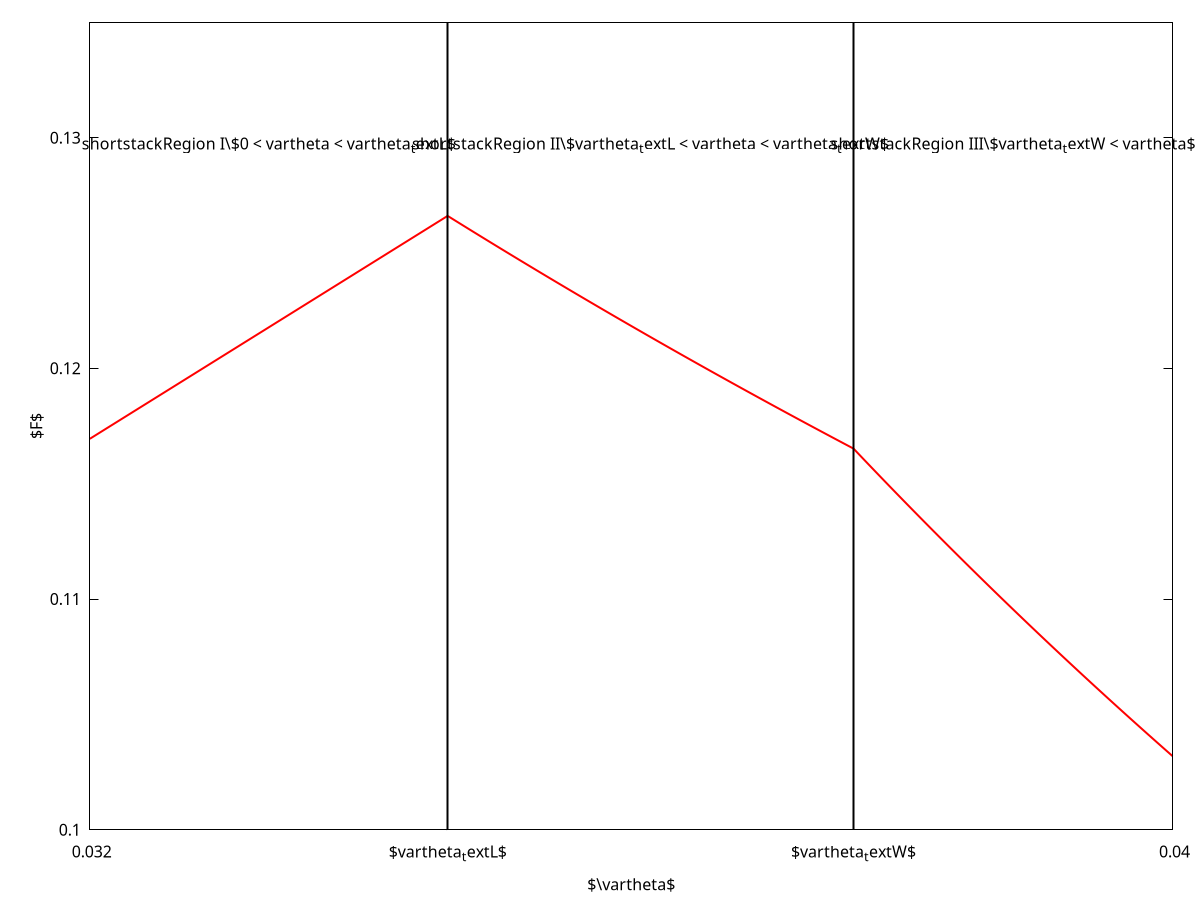 set encoding utf8
reset

# set terminal qt enhanced
set terminal epslatex color dashed size 13cm,7cm header "\\sffamily\\sansmath"
set output 'F.tex'

W_s = 50.e-6
L_s = 6.9e-3 / 1.1
Omega_s = 2. * pi * (1. - cos(atan(1. / 10.5)))
M = 4. * 25.4 / 13.
lambda_0 = 257.2e-9
d = 0.9e-3
n_water257 = 1.3598
lambda = lambda_0 / n_water257

theta_min = 0.032
theta_max = 0.040
F_min = 0.1
F_max = 0.135
#theta_min = 0.015
#theta_max = 0.045
#F_min = 0.1
#F_max = 0.3

omega_0(theta) = 2 * lambda / (pi * theta)
b(theta) = 8 * lambda / (pi * theta**2)
W_e(theta) = 2 * omega_0(theta)
L_e(theta) = 2 * b(theta)

A = 10 # absorbance na 1cm

theta_W = W_e(1.0) * M / W_s
theta_L = sqrt(L_e(1.0) * M / L_s)

fI(theta) = (W_s * Omega_s * M) / (4 * pi * W_e(theta))
fII(theta) = (W_s * Omega_s * M**2 * L_e(theta)) / (4 * pi * L_s * W_e(theta))
fIII(theta) = (Omega_s * M**3 * L_e(theta)) / (4 * pi * L_s)

f(x) = (x <= theta_L) ? fI(x) : ( (x <= theta_W) ? fII(x) : fIII(x) )

set samples 1e3

print 'lambda_0 = ', lambda_0 * 1e9, 'nm'
print 'n_water257 = ', n_water257
print 'lambda = ', lambda * 1e9, 'nm'
print 'Omega_s = ', Omega_s
print 'Omega_fraction = ', Omega_s * M**2 / (4 * pi)
print 'theta_W = ', theta_W
print 'theta_L = ', theta_L
print 'f_W = ', d / theta_W * 1e3, 'mm'
print 'f_L = ', d / theta_L * 1e3, 'mm'
print 'A_1cm = ', A
print 'W_e_W = ', W_e(theta_W) * 1e6, 'um'
print 'W_e_L = ', W_e(theta_L) * 1e6, 'um'
print 'L_e_W = ', L_e(theta_W) * 1e6, 'um'
print 'L_e_L = ', L_e(theta_L) * 1e6, 'um'
print 'T_1_e = ', log10(2) / (A * 1e2) * 1e6, 'um'

label_pos_F = F_min + (F_max - F_min) * 0.85
set label '\shortstack{Region I\\$0 < \vartheta < \vartheta_\text{L}$}' \
	at ((theta_min + theta_L) / 2),label_pos_F center
set label '\shortstack{Region II\\$\vartheta_\text{L} < \vartheta < \vartheta_\text{W}$}' \
	at ((theta_L + theta_W) / 2),label_pos_F center
set label '\shortstack{Region III\\$\vartheta_\text{W} < \vartheta$}' \
	at ((theta_W + theta_max) / 2),label_pos_F center

set xtics ()
#set xtics add (sprintf('$\vartheta_\text{L} = %.1f\cdot10^{-2}$', theta_L*1e2) theta_L, \
#              sprintf('$\vartheta_\text{W} = %.1f\cdot10^{-2}$', theta_W*1e2) theta_W)
set xtics add ('$\vartheta_\text{L}$' theta_L, '$\vartheta_\text{W}$' theta_W)
set xtics add (theta_min, theta_max)
set ytics 0.01

unset key

set xlabel '$\vartheta$'
set ylabel '$F$' offset 2

#plot [0.03:0.06][:] fI(x), fII(x), fIII(x)
plot [theta_min:theta_max][F_min:F_max] f(x) lw 2 lc rgb 'red', \
    '-' w l lt 2 lc rgb 'black' lw 2, \
    '-' w l lt 2 lc rgb 'black' lw 2
0.0346441566534199 0.1
0.0346441566534199 0.135
e
0.03764318805711 0.1
0.03764318805711 0.135
e

set output
